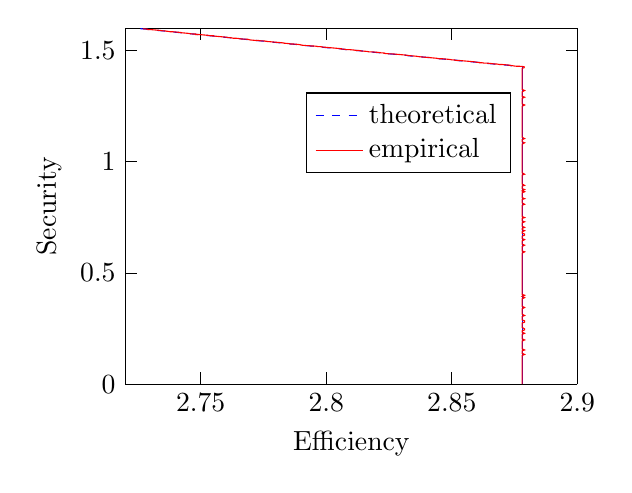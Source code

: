 % This file was created by matlab2tikz.
%
%The latest updates can be retrieved from
%  http://www.mathworks.com/matlabcentral/fileexchange/22022-matlab2tikz-matlab2tikz
%where you can also make suggestions and rate matlab2tikz.
%
\begin{tikzpicture}

\begin{axis}[%
width=2.26in,
height=1.78in,
at={(0.758in,0.481in)},
scale only axis,
separate axis lines,
every outer x axis line/.append style={black},
every x tick label/.append style={font=\color{black}},
every x tick/.append style={black},
xmin=2.72,
xmax=2.9,
xlabel={Efficiency},
every outer y axis line/.append style={black},
every y tick label/.append style={font=\color{black}},
every y tick/.append style={black},
ymin=0,
ymax=1.6,
ylabel={Security},
axis background/.style={fill=white},
legend style={at={(0.4,0.592)}, anchor=south west, legend cell align=left, align=left, draw=black}
]
\addplot [color=blue,dashed]
  table[row sep=crcr]{%
2.726	1.598\\
2.727	1.597\\
2.728	1.596\\
2.729	1.595\\
2.73	1.593\\
2.731	1.592\\
2.732	1.591\\
2.733	1.59\\
2.734	1.589\\
2.735	1.588\\
2.736	1.587\\
2.737	1.585\\
2.738	1.584\\
2.739	1.583\\
2.74	1.582\\
2.741	1.581\\
2.742	1.58\\
2.743	1.578\\
2.744	1.577\\
2.745	1.576\\
2.746	1.575\\
2.747	1.574\\
2.748	1.573\\
2.749	1.571\\
2.75	1.57\\
2.751	1.569\\
2.752	1.568\\
2.753	1.567\\
2.754	1.566\\
2.755	1.565\\
2.756	1.563\\
2.757	1.562\\
2.758	1.561\\
2.759	1.56\\
2.76	1.559\\
2.761	1.558\\
2.762	1.557\\
2.763	1.555\\
2.764	1.554\\
2.765	1.553\\
2.766	1.552\\
2.767	1.551\\
2.768	1.55\\
2.769	1.548\\
2.77	1.547\\
2.771	1.546\\
2.772	1.545\\
2.773	1.544\\
2.774	1.543\\
2.775	1.542\\
2.776	1.54\\
2.777	1.539\\
2.778	1.538\\
2.779	1.537\\
2.78	1.536\\
2.781	1.535\\
2.782	1.534\\
2.783	1.533\\
2.784	1.531\\
2.785	1.53\\
2.786	1.529\\
2.787	1.528\\
2.788	1.527\\
2.789	1.526\\
2.79	1.525\\
2.791	1.523\\
2.792	1.522\\
2.793	1.521\\
2.794	1.52\\
2.795	1.519\\
2.796	1.518\\
2.797	1.517\\
2.798	1.516\\
2.799	1.514\\
2.8	1.513\\
2.801	1.512\\
2.802	1.511\\
2.803	1.51\\
2.804	1.509\\
2.805	1.508\\
2.806	1.507\\
2.807	1.505\\
2.808	1.504\\
2.809	1.503\\
2.81	1.502\\
2.811	1.501\\
2.812	1.5\\
2.813	1.499\\
2.814	1.498\\
2.815	1.497\\
2.816	1.495\\
2.817	1.494\\
2.818	1.493\\
2.819	1.492\\
2.82	1.491\\
2.821	1.49\\
2.822	1.489\\
2.823	1.488\\
2.824	1.486\\
2.825	1.485\\
2.826	1.484\\
2.827	1.483\\
2.828	1.482\\
2.829	1.481\\
2.83	1.48\\
2.831	1.479\\
2.832	1.478\\
2.833	1.476\\
2.834	1.475\\
2.835	1.474\\
2.836	1.473\\
2.837	1.472\\
2.838	1.471\\
2.839	1.47\\
2.84	1.469\\
2.841	1.468\\
2.842	1.467\\
2.843	1.465\\
2.844	1.464\\
2.845	1.463\\
2.846	1.462\\
2.847	1.461\\
2.848	1.46\\
2.849	1.459\\
2.85	1.458\\
2.851	1.457\\
2.852	1.456\\
2.853	1.454\\
2.854	1.453\\
2.855	1.452\\
2.856	1.451\\
2.857	1.45\\
2.858	1.449\\
2.859	1.448\\
2.86	1.447\\
2.861	1.446\\
2.862	1.445\\
2.863	1.443\\
2.864	1.442\\
2.865	1.441\\
2.866	1.44\\
2.867	1.439\\
2.868	1.438\\
2.869	1.437\\
2.87	1.436\\
2.871	1.435\\
2.872	1.434\\
2.873	1.433\\
2.874	1.431\\
2.875	1.43\\
2.876	1.429\\
2.877	1.428\\
};
\addlegendentry{theoretical}

\addplot [color=red]
  table[row sep=crcr]{%
2.879	1.427\\
2.878	1.428\\
2.877	1.429\\
2.876	1.429\\
2.875	1.43\\
2.874	1.432\\
2.873	1.433\\
2.873	1.434\\
2.872	1.435\\
2.871	1.436\\
2.87	1.437\\
2.869	1.437\\
2.868	1.439\\
2.867	1.439\\
2.866	1.441\\
2.865	1.442\\
2.864	1.443\\
2.863	1.443\\
2.862	1.445\\
2.861	1.445\\
2.861	1.446\\
2.86	1.447\\
2.859	1.449\\
2.858	1.45\\
2.857	1.451\\
2.856	1.452\\
2.855	1.453\\
2.854	1.454\\
2.853	1.455\\
2.852	1.455\\
2.851	1.457\\
2.851	1.458\\
2.85	1.458\\
2.849	1.46\\
2.848	1.461\\
2.847	1.462\\
2.846	1.463\\
2.845	1.463\\
2.844	1.465\\
2.843	1.466\\
2.842	1.467\\
2.841	1.468\\
2.841	1.469\\
2.84	1.469\\
2.839	1.47\\
2.838	1.471\\
2.837	1.472\\
2.836	1.474\\
2.835	1.475\\
2.834	1.476\\
2.833	1.477\\
2.832	1.478\\
2.832	1.479\\
2.831	1.48\\
2.83	1.481\\
2.829	1.482\\
2.828	1.483\\
2.827	1.484\\
2.826	1.485\\
2.825	1.485\\
2.824	1.486\\
2.823	1.487\\
2.823	1.489\\
2.822	1.489\\
2.821	1.491\\
2.82	1.492\\
2.819	1.493\\
2.818	1.494\\
2.817	1.494\\
2.816	1.496\\
2.815	1.497\\
2.814	1.497\\
2.814	1.498\\
2.813	1.5\\
2.812	1.5\\
2.811	1.502\\
2.81	1.503\\
2.809	1.504\\
2.808	1.504\\
2.807	1.506\\
2.806	1.506\\
2.806	1.508\\
2.805	1.509\\
2.804	1.51\\
2.803	1.511\\
2.802	1.512\\
2.801	1.513\\
2.8	1.514\\
2.799	1.515\\
2.798	1.516\\
2.798	1.517\\
2.797	1.517\\
2.796	1.519\\
2.795	1.52\\
2.794	1.52\\
2.793	1.522\\
2.792	1.522\\
2.791	1.523\\
2.79	1.524\\
2.79	1.525\\
2.789	1.527\\
2.788	1.528\\
2.787	1.529\\
2.786	1.529\\
2.785	1.531\\
2.784	1.532\\
2.783	1.533\\
2.783	1.534\\
2.782	1.535\\
2.781	1.536\\
2.78	1.537\\
2.779	1.538\\
2.778	1.539\\
2.777	1.54\\
2.776	1.541\\
2.776	1.542\\
2.775	1.543\\
2.774	1.543\\
2.773	1.545\\
2.772	1.545\\
2.771	1.546\\
2.77	1.547\\
2.769	1.549\\
2.769	1.55\\
2.768	1.551\\
2.767	1.551\\
2.766	1.552\\
2.765	1.554\\
2.764	1.555\\
2.763	1.555\\
2.762	1.557\\
2.762	1.558\\
2.761	1.558\\
2.76	1.56\\
2.759	1.561\\
2.758	1.562\\
2.757	1.563\\
2.756	1.564\\
2.755	1.565\\
2.755	1.566\\
2.754	1.566\\
2.753	1.568\\
2.752	1.569\\
2.751	1.57\\
2.75	1.571\\
2.749	1.572\\
2.748	1.572\\
2.748	1.574\\
2.747	1.574\\
2.746	1.575\\
2.745	1.577\\
2.744	1.578\\
2.743	1.579\\
2.742	1.58\\
2.742	1.581\\
2.741	1.582\\
2.74	1.583\\
2.739	1.584\\
2.738	1.584\\
2.737	1.586\\
2.736	1.587\\
2.736	1.588\\
2.735	1.588\\
2.734	1.59\\
2.733	1.591\\
2.732	1.592\\
2.731	1.593\\
2.73	1.594\\
2.729	1.594\\
2.729	1.595\\
2.728	1.597\\
2.727	1.597\\
};
\addlegendentry{empirical}

\addplot [color=blue, forget plot]
  table[row sep=crcr]{%
2.878	0\\
2.878	1.425\\
};
\addplot [color=red, forget plot]
  table[row sep=crcr]{%
2.878	0\\
2.878	0.004\\
2.878	0.009\\
2.878	0.014\\
2.878	0.019\\
2.878	0.024\\
2.878	0.029\\
2.878	0.034\\
2.878	0.039\\
2.878	0.044\\
2.878	0.049\\
2.878	0.054\\
2.878	0.059\\
2.878	0.064\\
2.878	0.069\\
2.878	0.074\\
2.878	0.079\\
2.878	0.084\\
2.878	0.089\\
2.878	0.094\\
2.878	0.099\\
2.878	0.104\\
2.878	0.109\\
2.878	0.114\\
2.878	0.119\\
2.878	0.124\\
2.878	0.129\\
2.879	0.134\\
2.878	0.139\\
2.878	0.144\\
2.878	0.15\\
2.879	0.154\\
2.878	0.159\\
2.878	0.164\\
2.878	0.169\\
2.878	0.174\\
2.878	0.179\\
2.878	0.184\\
2.878	0.189\\
2.878	0.194\\
2.879	0.199\\
2.878	0.204\\
2.878	0.209\\
2.878	0.215\\
2.878	0.22\\
2.878	0.224\\
2.879	0.229\\
2.878	0.234\\
2.878	0.24\\
2.879	0.244\\
2.879	0.249\\
2.878	0.255\\
2.878	0.259\\
2.878	0.264\\
2.878	0.269\\
2.878	0.275\\
2.879	0.279\\
2.879	0.285\\
2.878	0.289\\
2.878	0.294\\
2.878	0.299\\
2.878	0.304\\
2.879	0.309\\
2.878	0.315\\
2.878	0.32\\
2.878	0.324\\
2.878	0.329\\
2.878	0.334\\
2.878	0.339\\
2.879	0.345\\
2.878	0.35\\
2.878	0.355\\
2.878	0.36\\
2.878	0.365\\
2.878	0.37\\
2.878	0.374\\
2.878	0.379\\
2.878	0.384\\
2.879	0.389\\
2.878	0.395\\
2.879	0.4\\
2.878	0.404\\
2.878	0.409\\
2.878	0.415\\
2.878	0.419\\
2.878	0.425\\
2.878	0.43\\
2.878	0.435\\
2.878	0.439\\
2.878	0.444\\
2.878	0.45\\
2.878	0.455\\
2.878	0.459\\
2.878	0.465\\
2.878	0.47\\
2.878	0.475\\
2.878	0.48\\
2.878	0.484\\
2.878	0.49\\
2.878	0.495\\
2.878	0.5\\
2.878	0.505\\
2.878	0.51\\
2.878	0.514\\
2.878	0.52\\
2.878	0.524\\
2.878	0.529\\
2.878	0.534\\
2.878	0.539\\
2.878	0.545\\
2.878	0.55\\
2.878	0.555\\
2.878	0.559\\
2.878	0.564\\
2.878	0.569\\
2.878	0.575\\
2.878	0.58\\
2.878	0.584\\
2.878	0.589\\
2.879	0.595\\
2.878	0.599\\
2.878	0.605\\
2.878	0.609\\
2.878	0.615\\
2.878	0.619\\
2.879	0.625\\
2.878	0.63\\
2.878	0.635\\
2.878	0.639\\
2.878	0.644\\
2.879	0.65\\
2.878	0.655\\
2.878	0.659\\
2.878	0.665\\
2.879	0.67\\
2.879	0.675\\
2.878	0.679\\
2.878	0.685\\
2.879	0.69\\
2.878	0.695\\
2.878	0.7\\
2.879	0.705\\
2.878	0.71\\
2.878	0.714\\
2.878	0.72\\
2.878	0.725\\
2.879	0.73\\
2.878	0.734\\
2.878	0.74\\
2.878	0.745\\
2.879	0.749\\
2.878	0.754\\
2.878	0.76\\
2.878	0.765\\
2.878	0.77\\
2.878	0.774\\
2.878	0.78\\
2.878	0.784\\
2.878	0.79\\
2.878	0.794\\
2.878	0.8\\
2.878	0.804\\
2.879	0.809\\
2.878	0.815\\
2.878	0.82\\
2.878	0.824\\
2.878	0.83\\
2.879	0.834\\
2.878	0.839\\
2.878	0.845\\
2.878	0.849\\
2.878	0.855\\
2.878	0.86\\
2.879	0.865\\
2.878	0.869\\
2.879	0.875\\
2.878	0.879\\
2.878	0.885\\
2.878	0.89\\
2.879	0.894\\
2.878	0.9\\
2.878	0.905\\
2.878	0.91\\
2.878	0.915\\
2.878	0.92\\
2.878	0.924\\
2.878	0.93\\
2.878	0.934\\
2.878	0.94\\
2.879	0.944\\
2.878	0.95\\
2.878	0.955\\
2.878	0.96\\
2.878	0.964\\
2.878	0.97\\
2.878	0.975\\
2.878	0.98\\
2.878	0.985\\
2.878	0.989\\
2.878	0.994\\
2.878	1.0\\
2.878	1.004\\
2.878	1.009\\
2.878	1.015\\
2.878	1.02\\
2.878	1.025\\
2.878	1.03\\
2.878	1.035\\
2.878	1.04\\
2.878	1.045\\
2.878	1.05\\
2.878	1.055\\
2.878	1.059\\
2.878	1.065\\
2.878	1.069\\
2.878	1.075\\
2.878	1.079\\
2.879	1.085\\
2.878	1.09\\
2.878	1.095\\
2.878	1.099\\
2.879	1.104\\
2.878	1.11\\
2.878	1.115\\
2.878	1.119\\
2.878	1.125\\
2.878	1.13\\
2.878	1.135\\
2.878	1.139\\
2.878	1.145\\
2.878	1.15\\
2.878	1.154\\
2.878	1.16\\
2.878	1.164\\
2.878	1.17\\
2.878	1.175\\
2.878	1.18\\
2.878	1.184\\
2.878	1.189\\
2.878	1.194\\
2.878	1.2\\
2.878	1.205\\
2.878	1.209\\
2.878	1.214\\
2.878	1.22\\
2.878	1.224\\
2.878	1.23\\
2.878	1.235\\
2.878	1.24\\
2.878	1.245\\
2.878	1.249\\
2.879	1.255\\
2.878	1.26\\
2.878	1.265\\
2.878	1.27\\
2.878	1.275\\
2.878	1.28\\
2.878	1.285\\
2.879	1.29\\
2.878	1.294\\
2.878	1.3\\
2.878	1.305\\
2.878	1.309\\
2.878	1.314\\
2.879	1.32\\
2.878	1.325\\
2.878	1.329\\
2.878	1.334\\
2.878	1.34\\
2.878	1.344\\
2.878	1.35\\
2.878	1.355\\
2.878	1.36\\
2.878	1.364\\
2.878	1.37\\
2.878	1.375\\
2.878	1.38\\
2.878	1.384\\
2.878	1.39\\
2.878	1.394\\
2.878	1.4\\
2.878	1.405\\
2.878	1.41\\
2.878	1.415\\
2.878	1.419\\
2.879	1.424\\
};
\end{axis}
\end{tikzpicture}%
